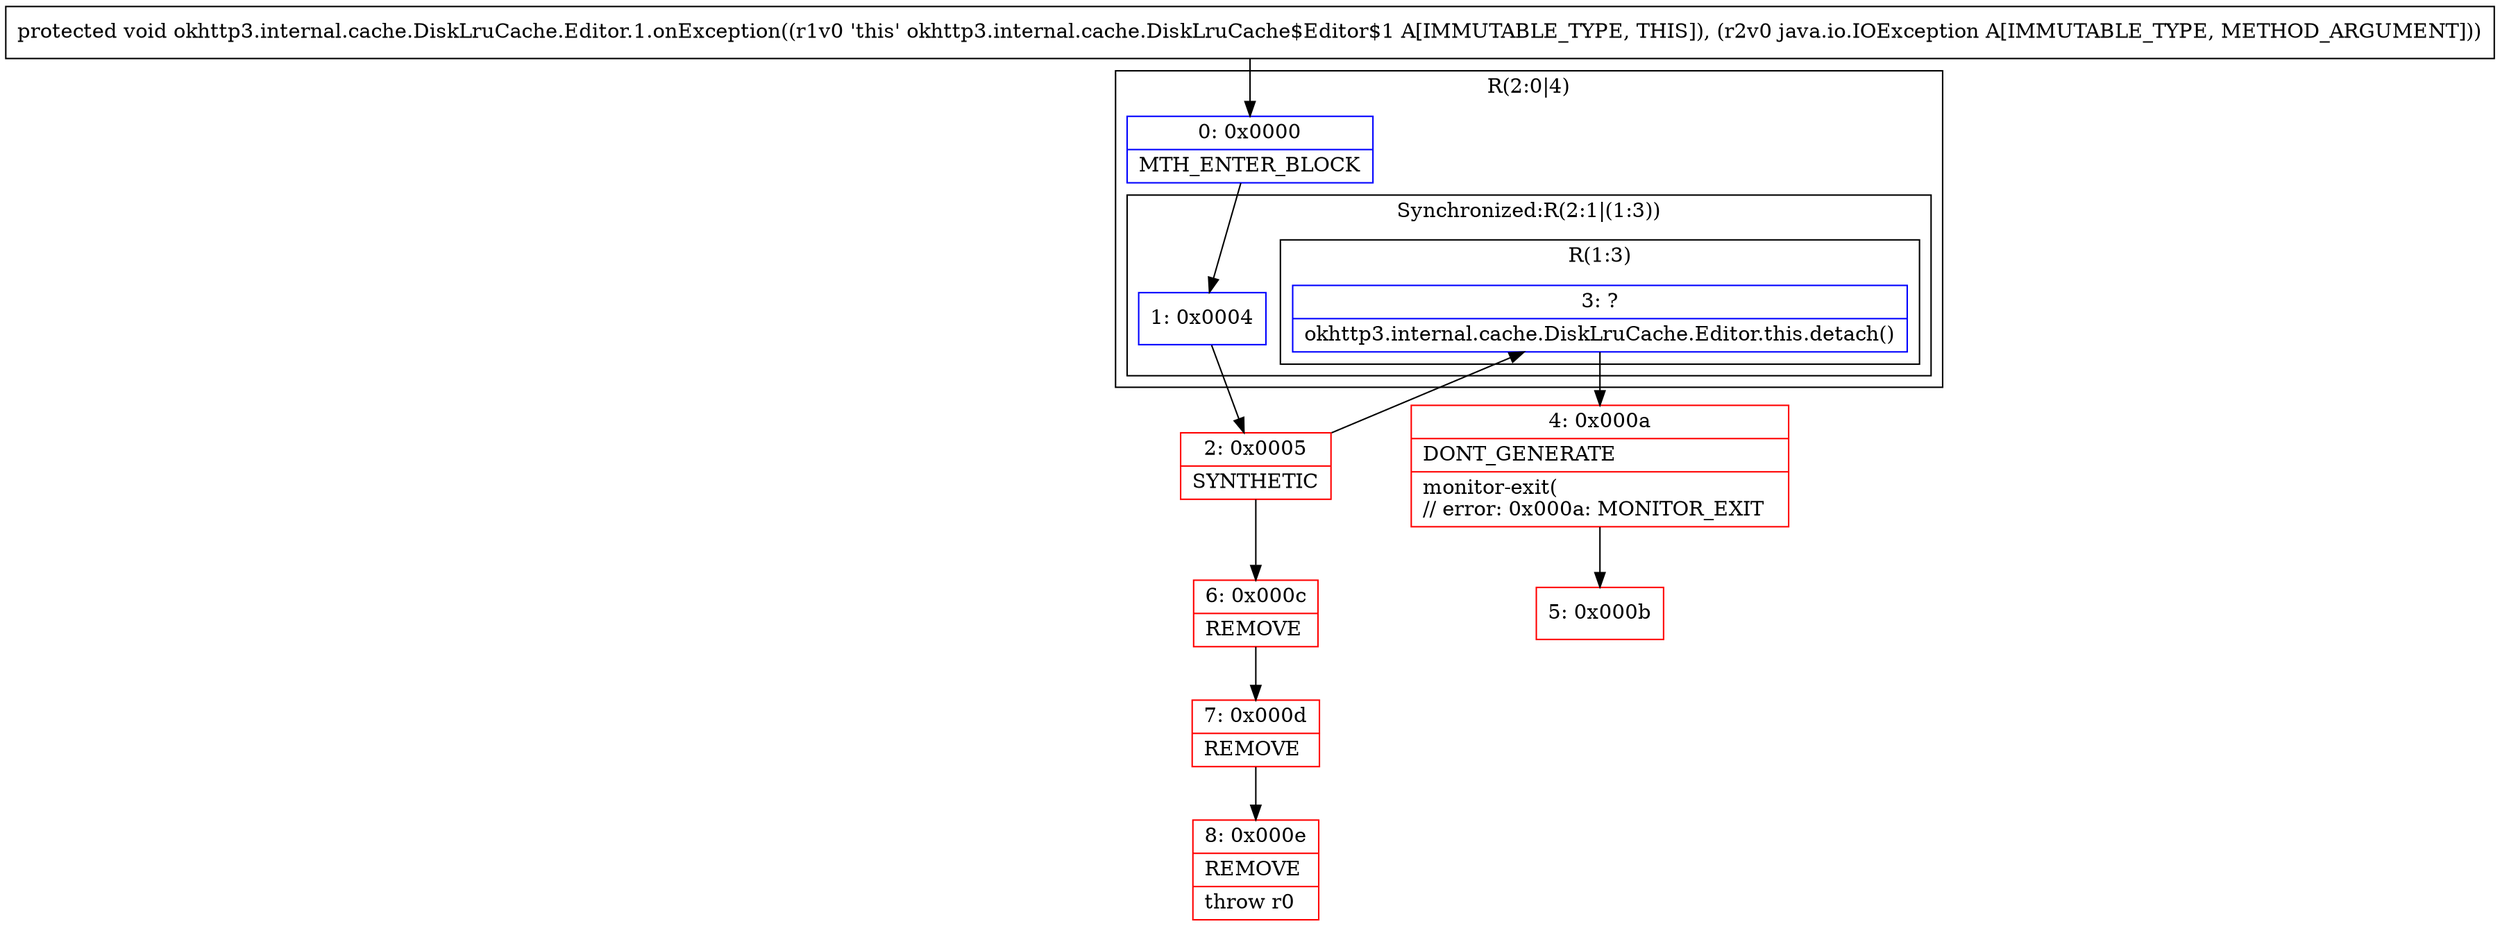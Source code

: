 digraph "CFG forokhttp3.internal.cache.DiskLruCache.Editor.1.onException(Ljava\/io\/IOException;)V" {
subgraph cluster_Region_1791243222 {
label = "R(2:0|4)";
node [shape=record,color=blue];
Node_0 [shape=record,label="{0\:\ 0x0000|MTH_ENTER_BLOCK\l}"];
subgraph cluster_SynchronizedRegion_62898798 {
label = "Synchronized:R(2:1|(1:3))";
node [shape=record,color=blue];
Node_1 [shape=record,label="{1\:\ 0x0004}"];
subgraph cluster_Region_49316254 {
label = "R(1:3)";
node [shape=record,color=blue];
Node_3 [shape=record,label="{3\:\ ?|okhttp3.internal.cache.DiskLruCache.Editor.this.detach()\l}"];
}
}
}
Node_2 [shape=record,color=red,label="{2\:\ 0x0005|SYNTHETIC\l}"];
Node_4 [shape=record,color=red,label="{4\:\ 0x000a|DONT_GENERATE\l|monitor\-exit(\l\/\/ error: 0x000a: MONITOR_EXIT  \l}"];
Node_5 [shape=record,color=red,label="{5\:\ 0x000b}"];
Node_6 [shape=record,color=red,label="{6\:\ 0x000c|REMOVE\l}"];
Node_7 [shape=record,color=red,label="{7\:\ 0x000d|REMOVE\l}"];
Node_8 [shape=record,color=red,label="{8\:\ 0x000e|REMOVE\l|throw r0\l}"];
MethodNode[shape=record,label="{protected void okhttp3.internal.cache.DiskLruCache.Editor.1.onException((r1v0 'this' okhttp3.internal.cache.DiskLruCache$Editor$1 A[IMMUTABLE_TYPE, THIS]), (r2v0 java.io.IOException A[IMMUTABLE_TYPE, METHOD_ARGUMENT])) }"];
MethodNode -> Node_0;
Node_0 -> Node_1;
Node_1 -> Node_2;
Node_3 -> Node_4;
Node_2 -> Node_3;
Node_2 -> Node_6;
Node_4 -> Node_5;
Node_6 -> Node_7;
Node_7 -> Node_8;
}

